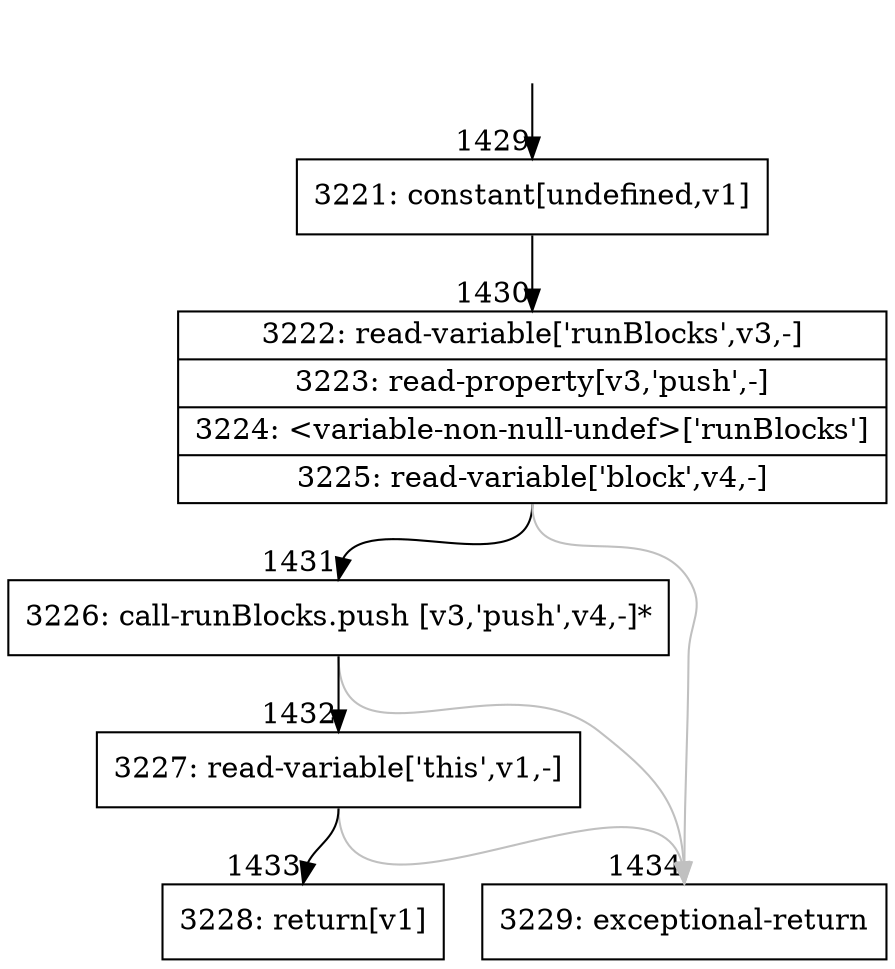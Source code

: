 digraph {
rankdir="TD"
BB_entry109[shape=none,label=""];
BB_entry109 -> BB1429 [tailport=s, headport=n, headlabel="    1429"]
BB1429 [shape=record label="{3221: constant[undefined,v1]}" ] 
BB1429 -> BB1430 [tailport=s, headport=n, headlabel="      1430"]
BB1430 [shape=record label="{3222: read-variable['runBlocks',v3,-]|3223: read-property[v3,'push',-]|3224: \<variable-non-null-undef\>['runBlocks']|3225: read-variable['block',v4,-]}" ] 
BB1430 -> BB1431 [tailport=s, headport=n, headlabel="      1431"]
BB1430 -> BB1434 [tailport=s, headport=n, color=gray, headlabel="      1434"]
BB1431 [shape=record label="{3226: call-runBlocks.push [v3,'push',v4,-]*}" ] 
BB1431 -> BB1432 [tailport=s, headport=n, headlabel="      1432"]
BB1431 -> BB1434 [tailport=s, headport=n, color=gray]
BB1432 [shape=record label="{3227: read-variable['this',v1,-]}" ] 
BB1432 -> BB1433 [tailport=s, headport=n, headlabel="      1433"]
BB1432 -> BB1434 [tailport=s, headport=n, color=gray]
BB1433 [shape=record label="{3228: return[v1]}" ] 
BB1434 [shape=record label="{3229: exceptional-return}" ] 
//#$~ 2174
}
